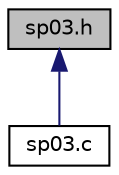 digraph G
{
  edge [fontname="Helvetica",fontsize="10",labelfontname="Helvetica",labelfontsize="10"];
  node [fontname="Helvetica",fontsize="10",shape=record];
  Node1 [label="sp03.h",height=0.2,width=0.4,color="black", fillcolor="grey75", style="filled" fontcolor="black"];
  Node1 -> Node2 [dir="back",color="midnightblue",fontsize="10",style="solid",fontname="Helvetica"];
  Node2 [label="sp03.c",height=0.2,width=0.4,color="black", fillcolor="white", style="filled",URL="$sp03_8c.html",tooltip="Ansteuerung des Sprachmoduls SP03 Text to Speech mit TWI aka I2C."];
}
